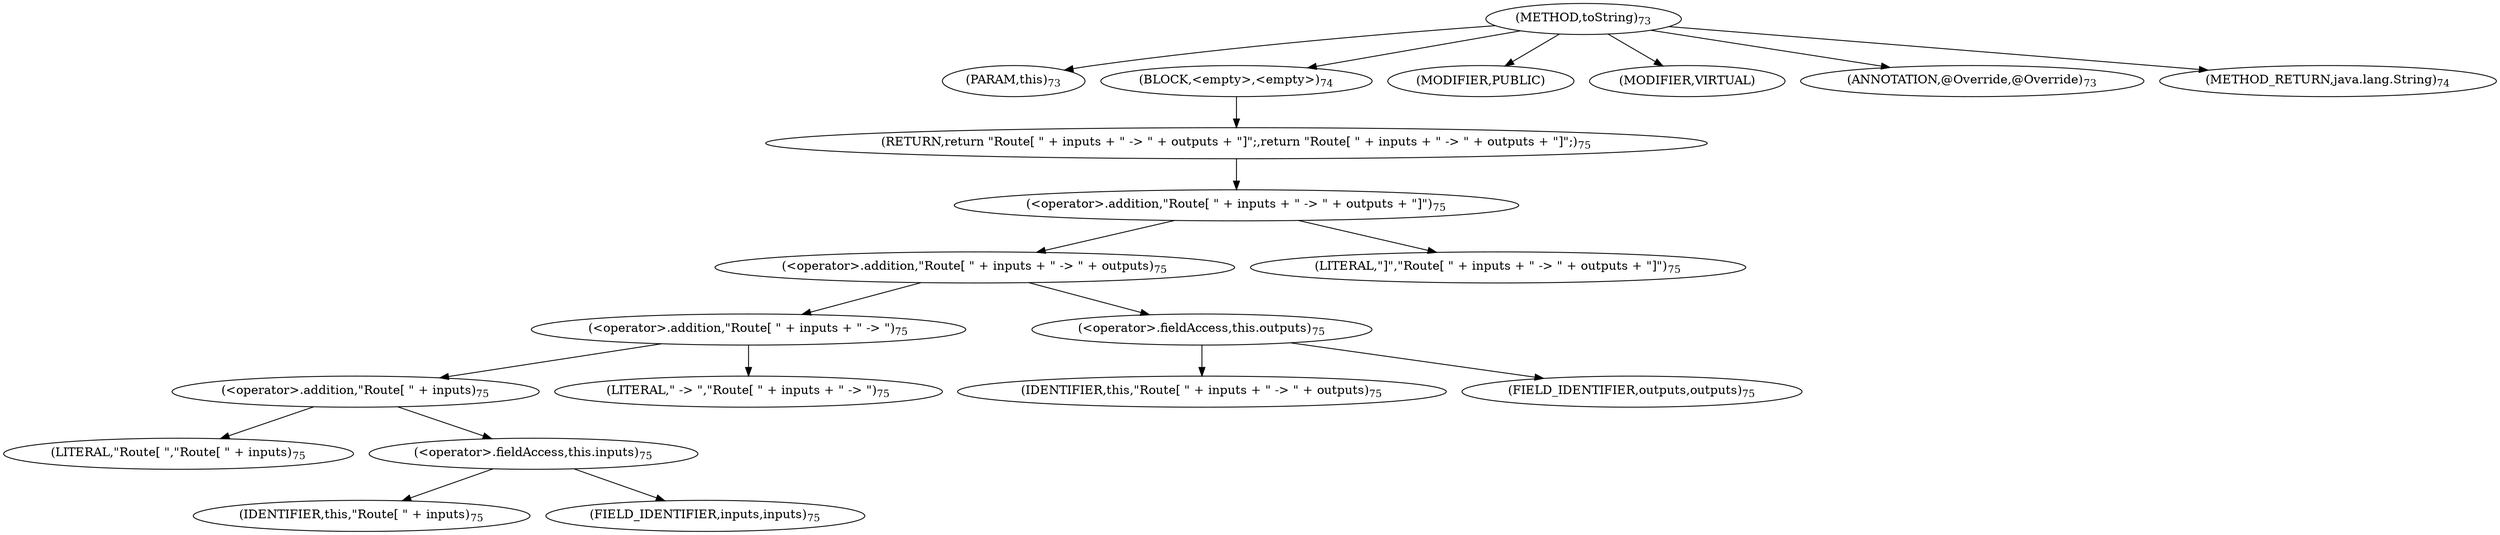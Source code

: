 digraph "toString" {  
"196" [label = <(METHOD,toString)<SUB>73</SUB>> ]
"197" [label = <(PARAM,this)<SUB>73</SUB>> ]
"198" [label = <(BLOCK,&lt;empty&gt;,&lt;empty&gt;)<SUB>74</SUB>> ]
"199" [label = <(RETURN,return &quot;Route[ &quot; + inputs + &quot; -&gt; &quot; + outputs + &quot;]&quot;;,return &quot;Route[ &quot; + inputs + &quot; -&gt; &quot; + outputs + &quot;]&quot;;)<SUB>75</SUB>> ]
"200" [label = <(&lt;operator&gt;.addition,&quot;Route[ &quot; + inputs + &quot; -&gt; &quot; + outputs + &quot;]&quot;)<SUB>75</SUB>> ]
"201" [label = <(&lt;operator&gt;.addition,&quot;Route[ &quot; + inputs + &quot; -&gt; &quot; + outputs)<SUB>75</SUB>> ]
"202" [label = <(&lt;operator&gt;.addition,&quot;Route[ &quot; + inputs + &quot; -&gt; &quot;)<SUB>75</SUB>> ]
"203" [label = <(&lt;operator&gt;.addition,&quot;Route[ &quot; + inputs)<SUB>75</SUB>> ]
"204" [label = <(LITERAL,&quot;Route[ &quot;,&quot;Route[ &quot; + inputs)<SUB>75</SUB>> ]
"205" [label = <(&lt;operator&gt;.fieldAccess,this.inputs)<SUB>75</SUB>> ]
"206" [label = <(IDENTIFIER,this,&quot;Route[ &quot; + inputs)<SUB>75</SUB>> ]
"207" [label = <(FIELD_IDENTIFIER,inputs,inputs)<SUB>75</SUB>> ]
"208" [label = <(LITERAL,&quot; -&gt; &quot;,&quot;Route[ &quot; + inputs + &quot; -&gt; &quot;)<SUB>75</SUB>> ]
"209" [label = <(&lt;operator&gt;.fieldAccess,this.outputs)<SUB>75</SUB>> ]
"210" [label = <(IDENTIFIER,this,&quot;Route[ &quot; + inputs + &quot; -&gt; &quot; + outputs)<SUB>75</SUB>> ]
"211" [label = <(FIELD_IDENTIFIER,outputs,outputs)<SUB>75</SUB>> ]
"212" [label = <(LITERAL,&quot;]&quot;,&quot;Route[ &quot; + inputs + &quot; -&gt; &quot; + outputs + &quot;]&quot;)<SUB>75</SUB>> ]
"213" [label = <(MODIFIER,PUBLIC)> ]
"214" [label = <(MODIFIER,VIRTUAL)> ]
"215" [label = <(ANNOTATION,@Override,@Override)<SUB>73</SUB>> ]
"216" [label = <(METHOD_RETURN,java.lang.String)<SUB>74</SUB>> ]
  "196" -> "197" 
  "196" -> "198" 
  "196" -> "213" 
  "196" -> "214" 
  "196" -> "215" 
  "196" -> "216" 
  "198" -> "199" 
  "199" -> "200" 
  "200" -> "201" 
  "200" -> "212" 
  "201" -> "202" 
  "201" -> "209" 
  "202" -> "203" 
  "202" -> "208" 
  "203" -> "204" 
  "203" -> "205" 
  "205" -> "206" 
  "205" -> "207" 
  "209" -> "210" 
  "209" -> "211" 
}
